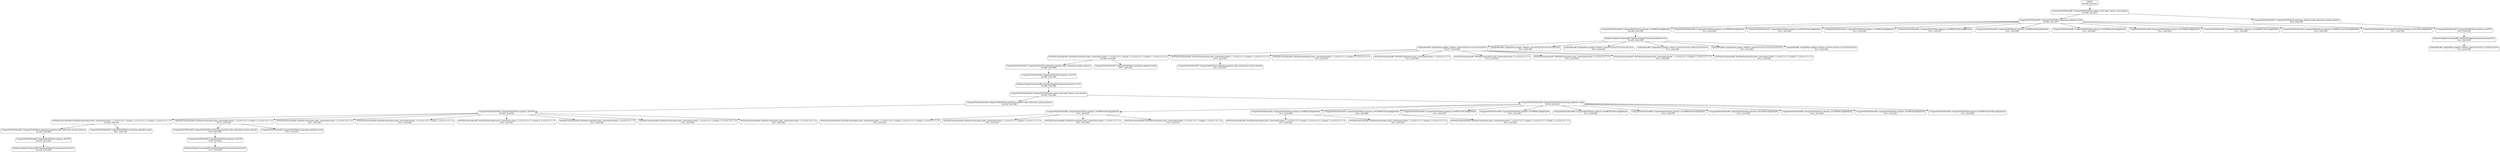 digraph MCTS {
  node [shape=box, style=rounded];
  0 [label="ROOT
N=300, Q=0.937"];
  1 [label="ComputePathToState#1.ComputePathToState.named_state=gp7_detect_arucomarker
N=300, Q=0.937"];
  2 [label="ComputePathToState#1.ComputePathToState.planning_pipeline=ompl
N=295, Q=0.937"];
  3 [label="ComputePathToState#1.ComputePathToState.planner_id=RRTkConfigDefault
N=284, Q=0.938"];
  4 [label="YaskawaGripperCommand#1.YaskawaGripperCommand.position=0.0
N=283, Q=0.938"];
  5 [label="UpdatePose#1.UpdatePose.update_relative_pose=0.0;0.0;0.11;0.0;0.0;0.0;0.0
N=277, Q=0.938"];
  6 [label="SetPathConstraints#1.SetPathConstraints.joint_constraints=joint_1_s,0.0,0.1,0.1,1.0;joint_3_s,0.0,0.1,0.1,1.0;joint_5_s,0.0,0.1,0.1,1.0
N=268, Q=0.938"];
  7 [label="ComputePathToPose#1.ComputePathToPose.planning_pipeline=pilz_industrial_motion_planner
N=266, Q=0.940"];
  8 [label="ComputePathToPose#1.ComputePathToPose.planner_id=PTP
N=265, Q=0.940"];
  9 [label="YaskawaGripperCommand#2.YaskawaGripperCommand.position=0.235
N=264, Q=0.940"];
  10 [label="ComputePathToState#2.ComputePathToState.named_state=gp7_detect_arucomarker
N=263, Q=0.940"];
  11 [label="ComputePathToState#2.ComputePathToState.planning_pipeline=pilz_industrial_motion_planner
N=243, Q=0.941"];
  12 [label="ComputePathToState#2.ComputePathToState.planner_id=PTP
N=242, Q=0.941"];
  13 [label="SetPathConstraints#2.SetPathConstraints.joint_constraints=joint_1_s,0.0,0.1,0.1,1.0;joint_3_s,0.0,0.1,0.1,1.0;joint_5_s,0.0,0.1,0.1,1.0
N=224, Q=0.941"];
  14 [label="ComputePathToPose#2.ComputePathToPose.planning_pipeline=pilz_industrial_motion_planner
N=222, Q=0.942"];
  15 [label="ComputePathToPose#2.ComputePathToPose.planner_id=PTP
N=221, Q=0.942"];
  16 [label="YaskawaGripperCommand#3.YaskawaGripperCommand.position=0.0
N=220, Q=0.942"];
  17 [label="ComputePathToPose#2.ComputePathToPose.planning_pipeline=ompl
N=1, Q=0.788"];
  18 [label="SetPathConstraints#2.SetPathConstraints.joint_constraints=joint_1_s,0.0,0.1,0.1,1.0;joint_3_s,0.0,0.1,0.1,1.0
N=11, Q=0.932"];
  19 [label="ComputePathToPose#2.ComputePathToPose.planning_pipeline=pilz_industrial_motion_planner
N=9, Q=0.943"];
  20 [label="ComputePathToPose#2.ComputePathToPose.planner_id=PTP
N=8, Q=0.943"];
  21 [label="YaskawaGripperCommand#3.YaskawaGripperCommand.position=0.0
N=7, Q=0.943"];
  22 [label="ComputePathToPose#2.ComputePathToPose.planning_pipeline=ompl
N=1, Q=0.831"];
  23 [label="SetPathConstraints#2.SetPathConstraints.joint_constraints=joint_1_s,0.0,0.1,0.1,1.0
N=1, Q=0.943"];
  24 [label="SetPathConstraints#2.SetPathConstraints.joint_constraints=joint_3_s,0.0,0.1,0.1,1.0;joint_5_s,0.0,0.1,0.1,1.0
N=1, Q=0.942"];
  25 [label="SetPathConstraints#2.SetPathConstraints.joint_constraints=joint_3_s,0.0,0.1,0.1,1.0;joint_6_s,0.0,0.1,0.1,1.0
N=1, Q=0.941"];
  26 [label="SetPathConstraints#2.SetPathConstraints.joint_constraints=joint_3_s,0.0,0.1,0.1,1.0
N=1, Q=0.943"];
  27 [label="SetPathConstraints#2.SetPathConstraints.joint_constraints=joint_1_s,0.0,0.1,0.1,1.0;joint_5_s,0.0,0.1,0.1,1.0
N=1, Q=0.942"];
  28 [label="SetPathConstraints#2.SetPathConstraints.joint_constraints=joint_5_s,0.0,0.1,0.1,1.0
N=1, Q=0.942"];
  29 [label="ComputePathToState#2.ComputePathToState.planning_pipeline=ompl
N=19, Q=0.933"];
  30 [label="ComputePathToState#2.ComputePathToState.planner_id=RRTstarkConfigDefault
N=5, Q=0.927"];
  31 [label="SetPathConstraints#2.SetPathConstraints.joint_constraints=joint_1_s,0.0,0.1,0.1,1.0;joint_3_s,0.0,0.1,0.1,1.0;joint_5_s,0.0,0.1,0.1,1.0
N=1, Q=0.941"];
  32 [label="SetPathConstraints#2.SetPathConstraints.joint_constraints=joint_1_s,0.0,0.1,0.1,1.0;joint_3_s,0.0,0.1,0.1,1.0
N=1, Q=0.943"];
  33 [label="SetPathConstraints#2.SetPathConstraints.joint_constraints=joint_1_s,0.0,0.1,0.1,1.0
N=1, Q=0.940"];
  34 [label="SetPathConstraints#2.SetPathConstraints.joint_constraints=joint_3_s,0.0,0.1,0.1,1.0;joint_5_s,0.0,0.1,0.1,1.0
N=1, Q=0.871"];
  35 [label="ComputePathToState#2.ComputePathToState.planner_id=RRTkConfigDefault
N=3, Q=0.940"];
  36 [label="SetPathConstraints#2.SetPathConstraints.joint_constraints=joint_1_s,0.0,0.1,0.1,1.0;joint_3_s,0.0,0.1,0.1,1.0;joint_5_s,0.0,0.1,0.1,1.0
N=1, Q=0.940"];
  37 [label="SetPathConstraints#2.SetPathConstraints.joint_constraints=joint_1_s,0.0,0.1,0.1,1.0;joint_3_s,0.0,0.1,0.1,1.0
N=1, Q=0.941"];
  38 [label="ComputePathToState#2.ComputePathToState.planner_id=LBKPIECEkConfigDefault
N=2, Q=0.942"];
  39 [label="SetPathConstraints#2.SetPathConstraints.joint_constraints=joint_1_s,0.0,0.1,0.1,1.0;joint_3_s,0.0,0.1,0.1,1.0;joint_5_s,0.0,0.1,0.1,1.0
N=1, Q=0.942"];
  40 [label="ComputePathToState#2.ComputePathToState.planner_id=KPIECEkConfigDefault
N=1, Q=0.918"];
  41 [label="ComputePathToState#2.ComputePathToState.planner_id=PRMkConfigDefault
N=1, Q=0.943"];
  42 [label="ComputePathToState#2.ComputePathToState.planner_id=BKPIECEkConfigDefault
N=1, Q=0.942"];
  43 [label="ComputePathToState#2.ComputePathToState.planner_id=PRMstarkConfigDefault
N=1, Q=0.878"];
  44 [label="ComputePathToState#2.ComputePathToState.planner_id=ESTkConfigDefault
N=1, Q=0.938"];
  45 [label="ComputePathToState#2.ComputePathToState.planner_id=TRRTkConfigDefault
N=1, Q=0.942"];
  46 [label="ComputePathToState#2.ComputePathToState.planner_id=SBLkConfigDefault
N=1, Q=0.941"];
  47 [label="ComputePathToState#2.ComputePathToState.planner_id=RRTConnectkConfigDefault
N=1, Q=0.944"];
  48 [label="ComputePathToPose#1.ComputePathToPose.planning_pipeline=ompl
N=1, Q=0.300"];
  49 [label="SetPathConstraints#1.SetPathConstraints.joint_constraints=joint_1_s,0.0,0.1,0.1,1.0;joint_3_s,0.0,0.1,0.1,1.0
N=2, Q=0.937"];
  50 [label="ComputePathToPose#1.ComputePathToPose.planning_pipeline=pilz_industrial_motion_planner
N=1, Q=0.937"];
  51 [label="SetPathConstraints#1.SetPathConstraints.joint_constraints=joint_3_s,0.0,0.1,0.1,1.0;joint_6_s,0.0,0.1,0.1,1.0
N=1, Q=0.937"];
  52 [label="SetPathConstraints#1.SetPathConstraints.joint_constraints=joint_1_s,0.0,0.1,0.1,1.0
N=1, Q=0.941"];
  53 [label="SetPathConstraints#1.SetPathConstraints.joint_constraints=joint_3_s,0.0,0.1,0.1,1.0
N=1, Q=0.937"];
  54 [label="SetPathConstraints#1.SetPathConstraints.joint_constraints=joint_5_s,0.0,0.1,0.1,1.0
N=1, Q=0.939"];
  55 [label="SetPathConstraints#1.SetPathConstraints.joint_constraints=joint_1_s,0.0,0.1,0.1,1.0;joint_5_s,0.0,0.1,0.1,1.0
N=1, Q=0.989"];
  56 [label="SetPathConstraints#1.SetPathConstraints.joint_constraints=joint_3_s,0.0,0.1,0.1,1.0;joint_5_s,0.0,0.1,0.1,1.0
N=1, Q=0.938"];
  57 [label="UpdatePose#1.UpdatePose.update_relative_pose=0.0;0.0;0.10;0.0;0.0;0.0;0.0
N=1, Q=0.939"];
  58 [label="UpdatePose#1.UpdatePose.update_relative_pose=0.0;0.0;0.12;0.0;0.0;0.0;0.0
N=1, Q=0.943"];
  59 [label="UpdatePose#1.UpdatePose.update_relative_pose=0.0;0.0;0.105;0.0;0.0;0.0;0.0
N=1, Q=0.924"];
  60 [label="UpdatePose#1.UpdatePose.update_relative_pose=0.0;0.0;0.125;0.0;0.0;0.0;0.0
N=1, Q=0.943"];
  61 [label="UpdatePose#1.UpdatePose.update_relative_pose=0.0;0.0;0.115;0.0;0.0;0.0;0.0
N=1, Q=0.943"];
  62 [label="ComputePathToState#1.ComputePathToState.planner_id=TRRTkConfigDefault
N=1, Q=0.936"];
  63 [label="ComputePathToState#1.ComputePathToState.planner_id=KPIECEkConfigDefault
N=1, Q=0.939"];
  64 [label="ComputePathToState#1.ComputePathToState.planner_id=SBLkConfigDefault
N=1, Q=0.936"];
  65 [label="ComputePathToState#1.ComputePathToState.planner_id=BKPIECEkConfigDefault
N=1, Q=0.937"];
  66 [label="ComputePathToState#1.ComputePathToState.planner_id=RRTstarkConfigDefault
N=1, Q=0.938"];
  67 [label="ComputePathToState#1.ComputePathToState.planner_id=PRMstarkConfigDefault
N=1, Q=0.941"];
  68 [label="ComputePathToState#1.ComputePathToState.planner_id=PRMkConfigDefault
N=1, Q=0.938"];
  69 [label="ComputePathToState#1.ComputePathToState.planner_id=LBKPIECEkConfigDefault
N=1, Q=0.943"];
  70 [label="ComputePathToState#1.ComputePathToState.planner_id=RRTConnectkConfigDefault
N=1, Q=0.450"];
  71 [label="ComputePathToState#1.ComputePathToState.planner_id=ESTkConfigDefault
N=1, Q=0.939"];
  72 [label="ComputePathToState#1.ComputePathToState.planning_pipeline=pilz_industrial_motion_planner
N=4, Q=0.939"];
  73 [label="ComputePathToState#1.ComputePathToState.planner_id=PTP
N=3, Q=0.939"];
  74 [label="YaskawaGripperCommand#1.YaskawaGripperCommand.position=0.0
N=2, Q=0.939"];
  75 [label="UpdatePose#1.UpdatePose.update_relative_pose=0.0;0.0;0.11;0.0;0.0;0.0;0.0
N=1, Q=0.939"];
  0 -> 1;
  1 -> 2;
  2 -> 3;
  3 -> 4;
  4 -> 5;
  5 -> 6;
  6 -> 7;
  7 -> 8;
  8 -> 9;
  9 -> 10;
  10 -> 11;
  11 -> 12;
  12 -> 13;
  13 -> 14;
  14 -> 15;
  15 -> 16;
  13 -> 17;
  12 -> 18;
  18 -> 19;
  19 -> 20;
  20 -> 21;
  18 -> 22;
  12 -> 23;
  12 -> 24;
  12 -> 25;
  12 -> 26;
  12 -> 27;
  12 -> 28;
  10 -> 29;
  29 -> 30;
  30 -> 31;
  30 -> 32;
  30 -> 33;
  30 -> 34;
  29 -> 35;
  35 -> 36;
  35 -> 37;
  29 -> 38;
  38 -> 39;
  29 -> 40;
  29 -> 41;
  29 -> 42;
  29 -> 43;
  29 -> 44;
  29 -> 45;
  29 -> 46;
  29 -> 47;
  6 -> 48;
  5 -> 49;
  49 -> 50;
  5 -> 51;
  5 -> 52;
  5 -> 53;
  5 -> 54;
  5 -> 55;
  5 -> 56;
  4 -> 57;
  4 -> 58;
  4 -> 59;
  4 -> 60;
  4 -> 61;
  2 -> 62;
  2 -> 63;
  2 -> 64;
  2 -> 65;
  2 -> 66;
  2 -> 67;
  2 -> 68;
  2 -> 69;
  2 -> 70;
  2 -> 71;
  1 -> 72;
  72 -> 73;
  73 -> 74;
  74 -> 75;
}
